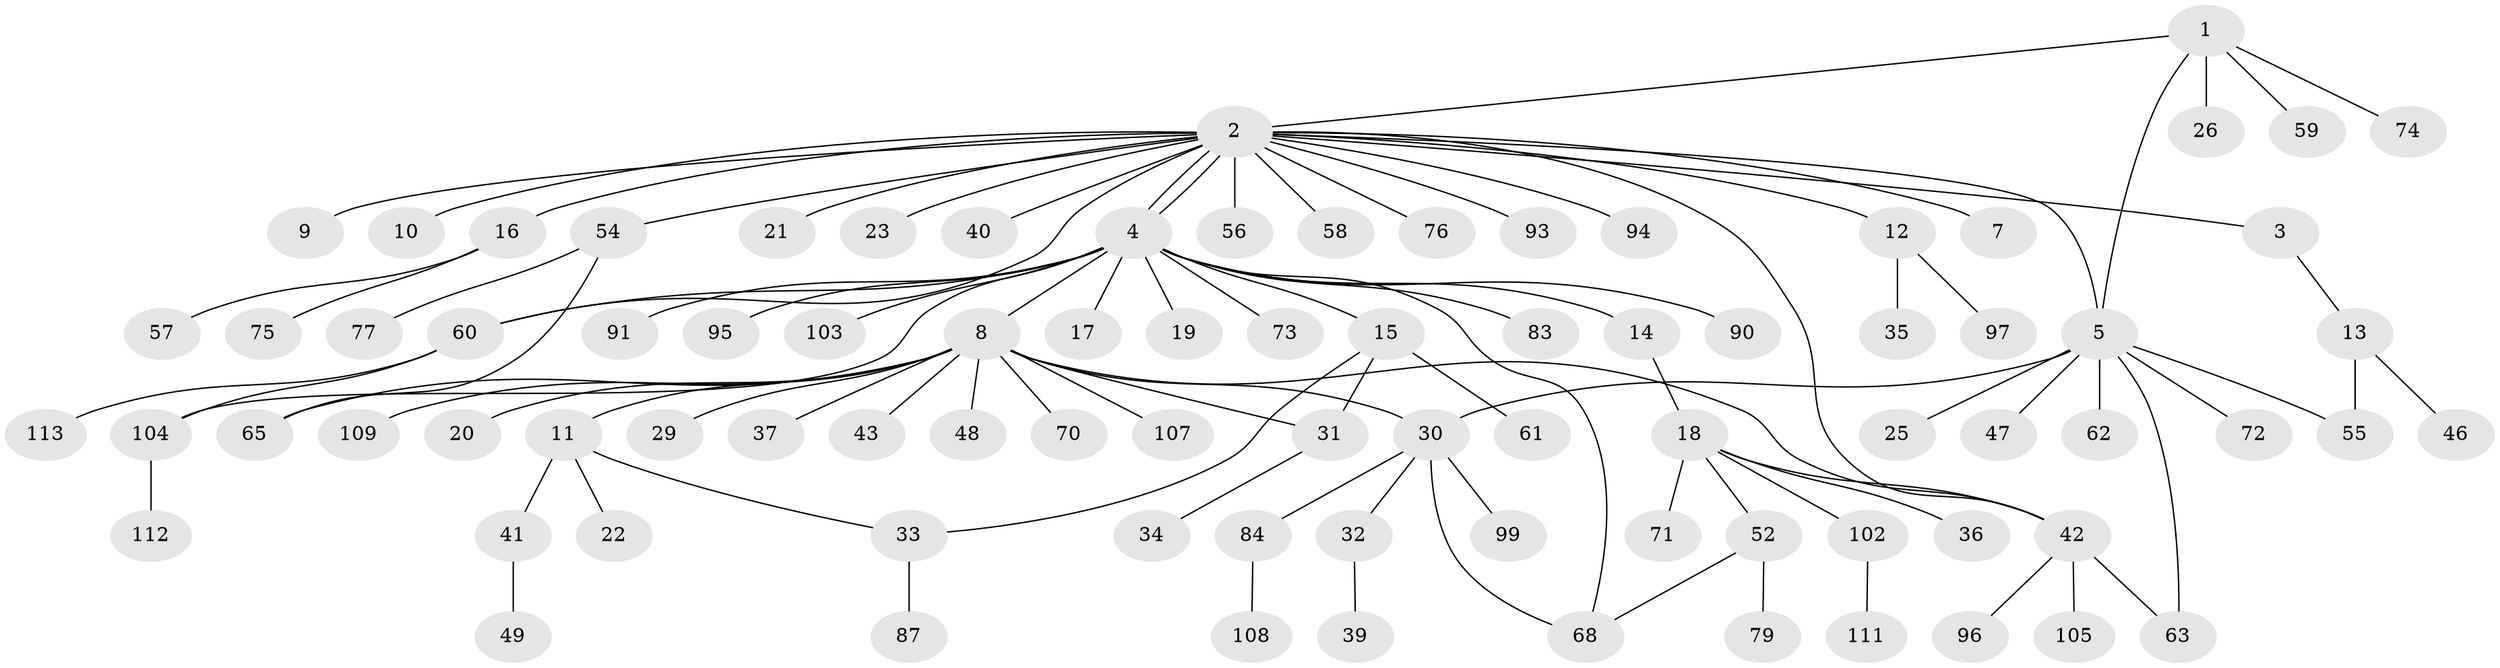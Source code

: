 // original degree distribution, {6: 0.017699115044247787, 21: 0.008849557522123894, 3: 0.08849557522123894, 14: 0.008849557522123894, 10: 0.008849557522123894, 1: 0.584070796460177, 2: 0.19469026548672566, 16: 0.008849557522123894, 5: 0.035398230088495575, 4: 0.035398230088495575, 7: 0.008849557522123894}
// Generated by graph-tools (version 1.1) at 2025/41/03/06/25 10:41:51]
// undirected, 85 vertices, 98 edges
graph export_dot {
graph [start="1"]
  node [color=gray90,style=filled];
  1 [super="+6"];
  2 [super="+51"];
  3 [super="+100"];
  4 [super="+66"];
  5 [super="+64"];
  7 [super="+27"];
  8 [super="+81"];
  9;
  10;
  11 [super="+24"];
  12 [super="+88"];
  13 [super="+53"];
  14;
  15 [super="+45"];
  16 [super="+38"];
  17;
  18 [super="+86"];
  19;
  20;
  21;
  22;
  23;
  25;
  26 [super="+28"];
  29;
  30 [super="+89"];
  31 [super="+67"];
  32;
  33 [super="+69"];
  34 [super="+82"];
  35;
  36;
  37;
  39;
  40;
  41;
  42 [super="+44"];
  43;
  46;
  47;
  48;
  49 [super="+50"];
  52 [super="+106"];
  54;
  55 [super="+78"];
  56;
  57 [super="+101"];
  58;
  59;
  60 [super="+80"];
  61;
  62;
  63;
  65 [super="+92"];
  68 [super="+98"];
  70;
  71;
  72;
  73;
  74 [super="+85"];
  75;
  76;
  77;
  79;
  83;
  84;
  87;
  90;
  91;
  93;
  94;
  95;
  96;
  97;
  99;
  102;
  103;
  104 [super="+110"];
  105;
  107;
  108;
  109;
  111;
  112;
  113;
  1 -- 2;
  1 -- 5;
  1 -- 26;
  1 -- 59;
  1 -- 74;
  2 -- 3;
  2 -- 4;
  2 -- 4;
  2 -- 5;
  2 -- 7;
  2 -- 9;
  2 -- 10;
  2 -- 12;
  2 -- 16;
  2 -- 21;
  2 -- 23;
  2 -- 40;
  2 -- 42;
  2 -- 54;
  2 -- 56;
  2 -- 76;
  2 -- 93;
  2 -- 94;
  2 -- 60;
  2 -- 58;
  3 -- 13;
  4 -- 8 [weight=2];
  4 -- 14;
  4 -- 15;
  4 -- 17;
  4 -- 19;
  4 -- 60;
  4 -- 73;
  4 -- 83;
  4 -- 91;
  4 -- 95;
  4 -- 103;
  4 -- 68;
  4 -- 90;
  4 -- 104;
  5 -- 25;
  5 -- 47;
  5 -- 55;
  5 -- 62;
  5 -- 63;
  5 -- 72;
  5 -- 30;
  8 -- 11;
  8 -- 20;
  8 -- 29;
  8 -- 30;
  8 -- 37;
  8 -- 43;
  8 -- 48;
  8 -- 65;
  8 -- 70;
  8 -- 107;
  8 -- 109;
  8 -- 31;
  8 -- 42;
  11 -- 22;
  11 -- 33;
  11 -- 41;
  12 -- 35;
  12 -- 97;
  13 -- 46;
  13 -- 55;
  14 -- 18;
  15 -- 31;
  15 -- 61;
  15 -- 33;
  16 -- 57;
  16 -- 75;
  18 -- 36;
  18 -- 52;
  18 -- 71;
  18 -- 102;
  18 -- 42;
  30 -- 32;
  30 -- 68;
  30 -- 84;
  30 -- 99;
  31 -- 34;
  32 -- 39;
  33 -- 87;
  41 -- 49;
  42 -- 105;
  42 -- 96;
  42 -- 63;
  52 -- 68;
  52 -- 79;
  54 -- 77;
  54 -- 65;
  60 -- 113;
  60 -- 104;
  84 -- 108;
  102 -- 111;
  104 -- 112;
}
